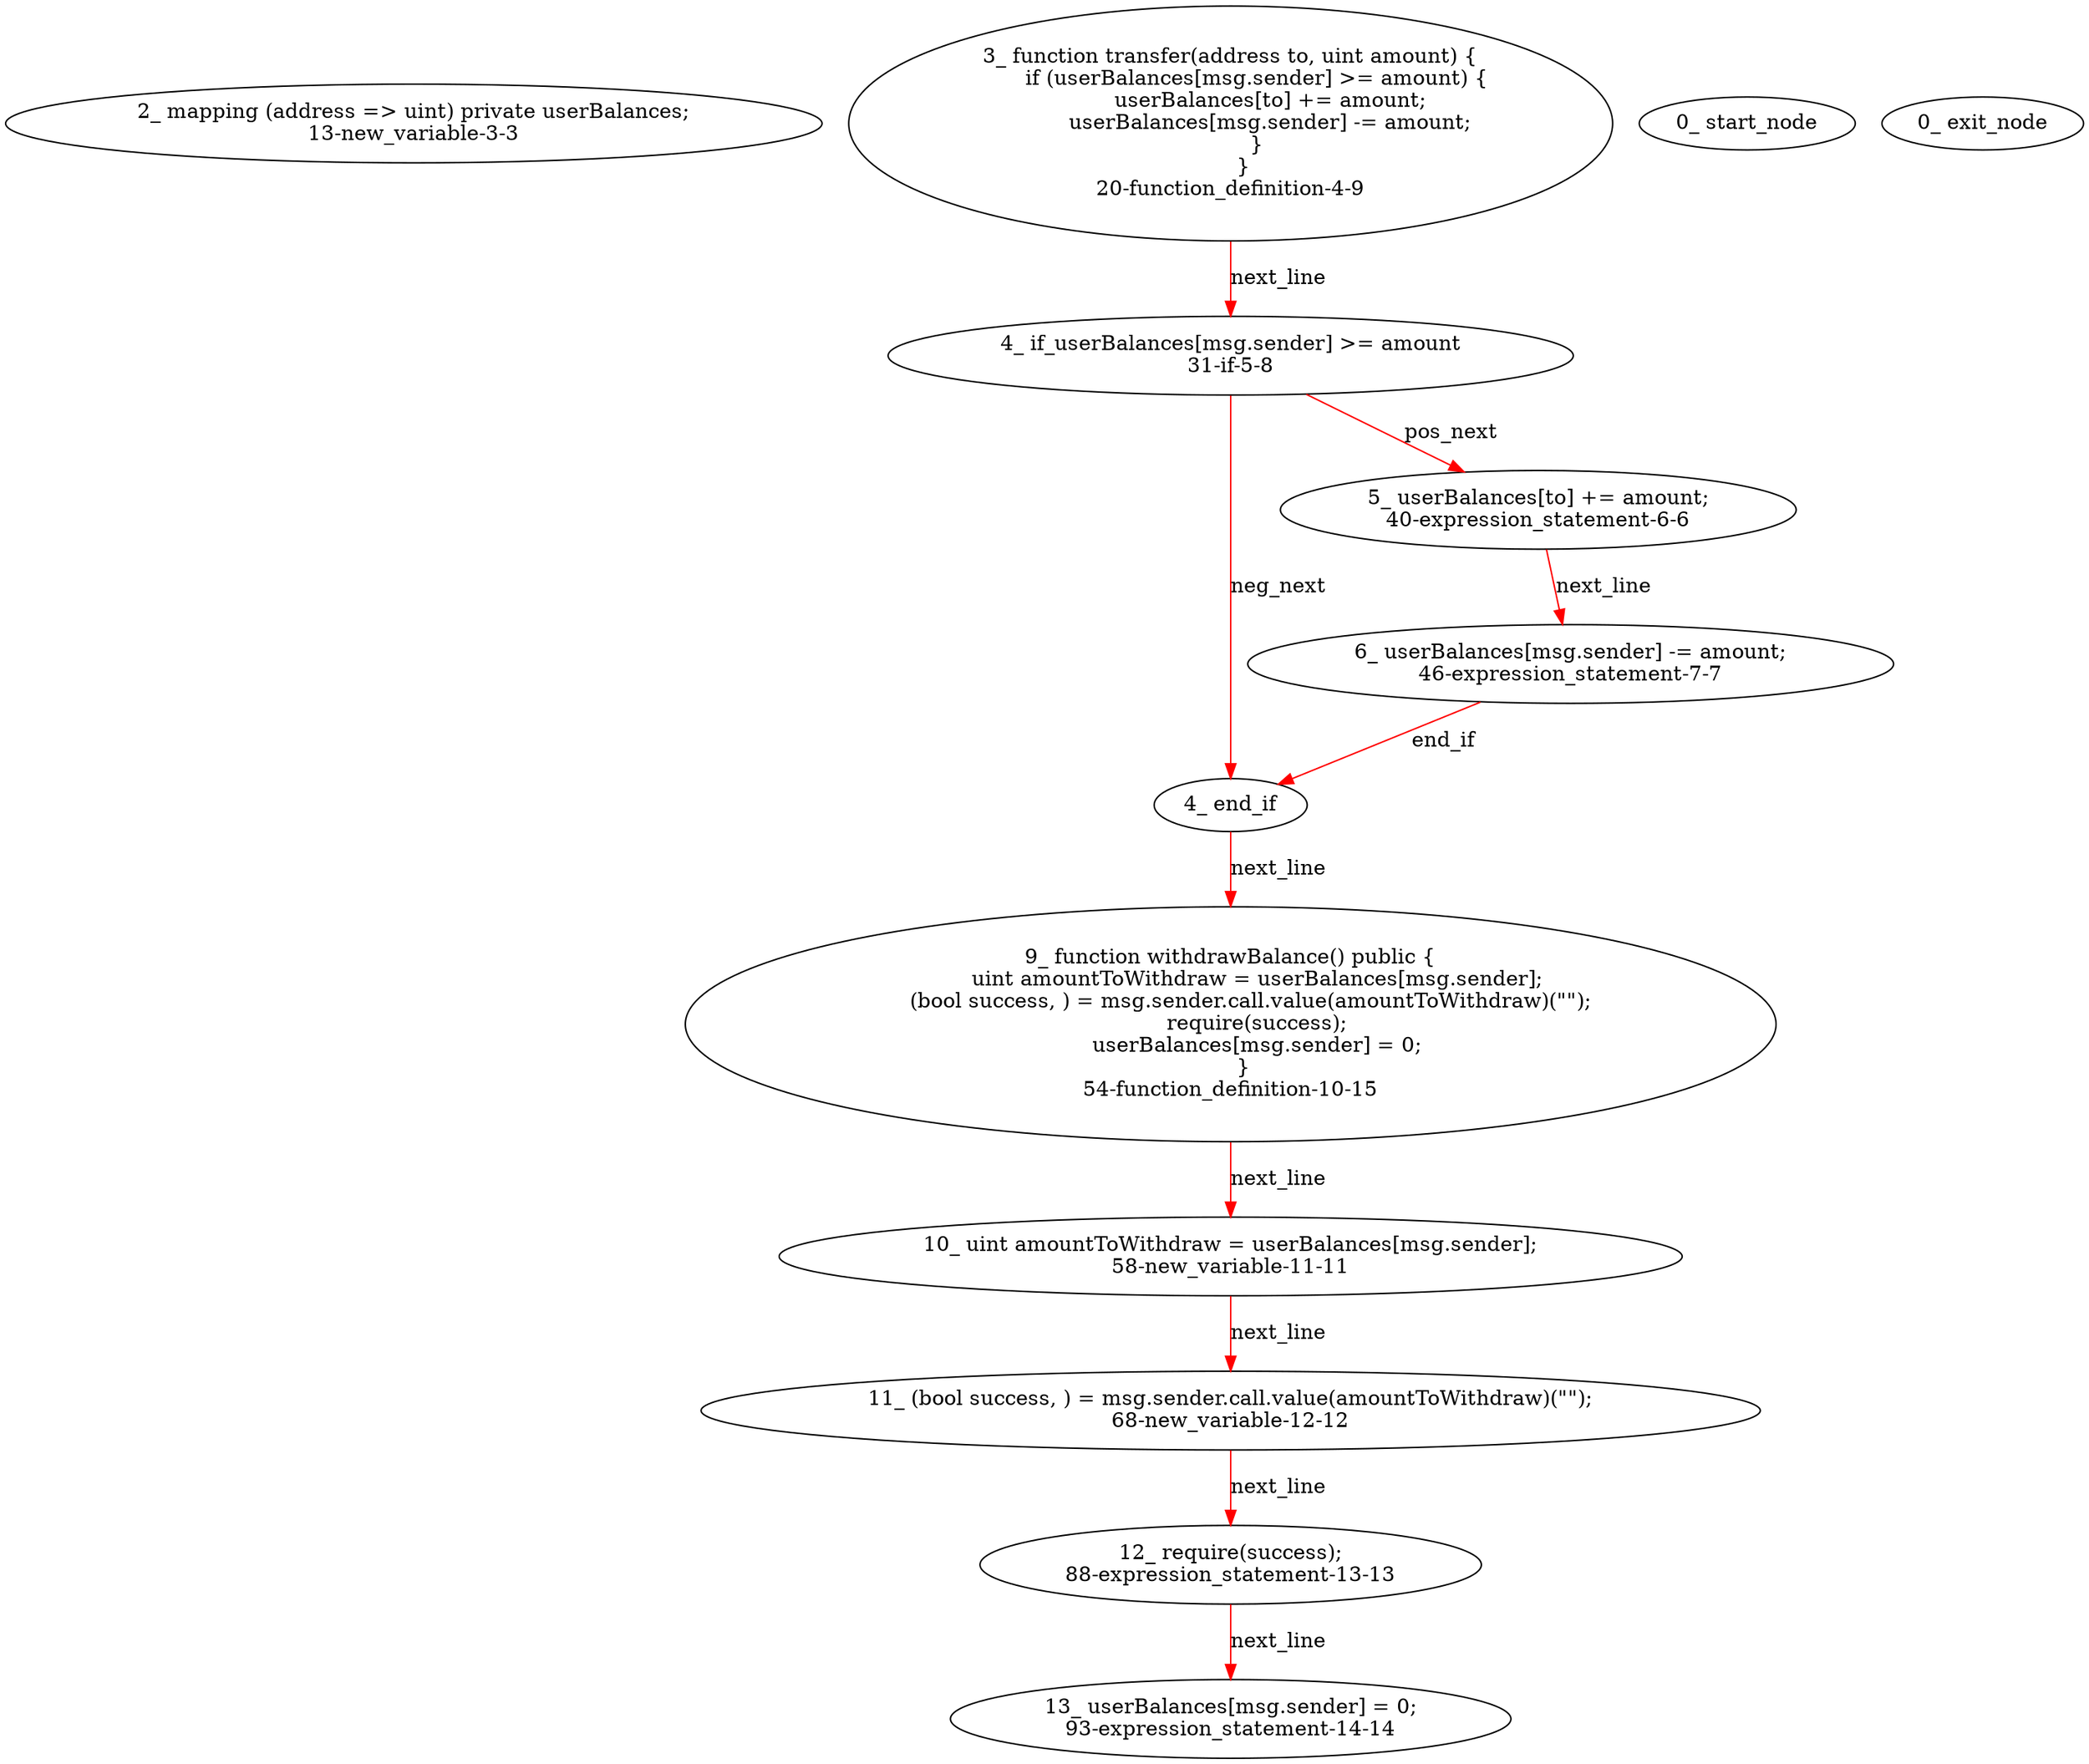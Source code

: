 digraph  {
13 [label="2_ mapping (address => uint) private userBalances;\n13-new_variable-3-3", method="", type_label=new_variable];
20 [label="3_ function transfer(address to, uint amount) {\n        if (userBalances[msg.sender] >= amount) {\n            userBalances[to] += amount;\n            userBalances[msg.sender] -= amount;\n        }\n    }\n20-function_definition-4-9", method="transfer(address to,uint amount)", type_label=function_definition];
31 [label="4_ if_userBalances[msg.sender] >= amount\n31-if-5-8", method="transfer(address to,uint amount)", type_label=if];
127 [label="4_ end_if", method="transfer(address to,uint amount)", type_label=end_if];
40 [label="5_ userBalances[to] += amount;\n40-expression_statement-6-6", method="transfer(address to,uint amount)", type_label=expression_statement];
46 [label="6_ userBalances[msg.sender] -= amount;\n46-expression_statement-7-7", method="transfer(address to,uint amount)", type_label=expression_statement];
54 [label="9_ function withdrawBalance() public {\n        uint amountToWithdraw = userBalances[msg.sender];\n        (bool success, ) = msg.sender.call.value(amountToWithdraw)(\"\");  \n        require(success);\n        userBalances[msg.sender] = 0;\n    }\n54-function_definition-10-15", method="withdrawBalance()", type_label=function_definition];
58 [label="10_ uint amountToWithdraw = userBalances[msg.sender];\n58-new_variable-11-11", method="withdrawBalance()", type_label=new_variable];
68 [label="11_ (bool success, ) = msg.sender.call.value(amountToWithdraw)(\"\");\n68-new_variable-12-12", method="withdrawBalance()", type_label=new_variable];
88 [label="12_ require(success);\n88-expression_statement-13-13", method="withdrawBalance()", type_label=expression_statement];
93 [label="13_ userBalances[msg.sender] = 0;\n93-expression_statement-14-14", method="withdrawBalance()", type_label=expression_statement];
1 [label="0_ start_node", method="", type_label=start];
2 [label="0_ exit_node", method="", type_label=exit];
20 -> 31  [color=red, controlflow_type=next_line, edge_type=CFG_edge, key=0, label=next_line];
31 -> 40  [color=red, controlflow_type=pos_next, edge_type=CFG_edge, key=0, label=pos_next];
31 -> 127  [color=red, controlflow_type=neg_next, edge_type=CFG_edge, key=0, label=neg_next];
127 -> 54  [color=red, controlflow_type=next_line, edge_type=CFG_edge, key=0, label=next_line];
40 -> 46  [color=red, controlflow_type=next_line, edge_type=CFG_edge, key=0, label=next_line];
46 -> 127  [color=red, controlflow_type=end_if, edge_type=CFG_edge, key=0, label=end_if];
54 -> 58  [color=red, controlflow_type=next_line, edge_type=CFG_edge, key=0, label=next_line];
58 -> 68  [color=red, controlflow_type=next_line, edge_type=CFG_edge, key=0, label=next_line];
68 -> 88  [color=red, controlflow_type=next_line, edge_type=CFG_edge, key=0, label=next_line];
88 -> 93  [color=red, controlflow_type=next_line, edge_type=CFG_edge, key=0, label=next_line];
}
